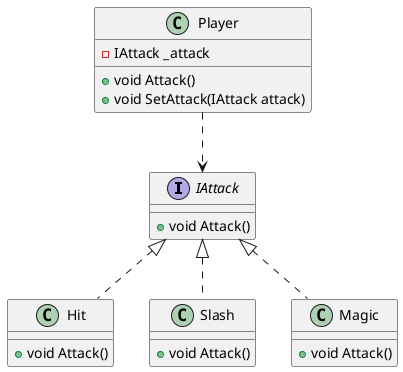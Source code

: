@startuml
interface IAttack {
    + void Attack()
}

class Player {
    - IAttack _attack
    + void Attack()
    + void SetAttack(IAttack attack)
}

class Hit {
    + void Attack()
}

class Slash {
    + void Attack()
}

class Magic {
    + void Attack()
}

Hit .up.|> IAttack
Slash .up.|> IAttack
Magic .up.|> IAttack

Player .down.> IAttack
@enduml